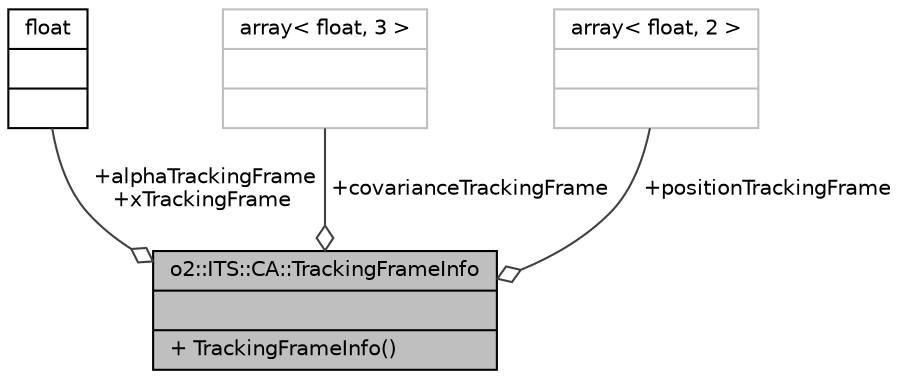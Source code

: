 digraph "o2::ITS::CA::TrackingFrameInfo"
{
 // INTERACTIVE_SVG=YES
  bgcolor="transparent";
  edge [fontname="Helvetica",fontsize="10",labelfontname="Helvetica",labelfontsize="10"];
  node [fontname="Helvetica",fontsize="10",shape=record];
  Node1 [label="{o2::ITS::CA::TrackingFrameInfo\n||+ TrackingFrameInfo()\l}",height=0.2,width=0.4,color="black", fillcolor="grey75", style="filled" fontcolor="black"];
  Node2 -> Node1 [color="grey25",fontsize="10",style="solid",label=" +alphaTrackingFrame\n+xTrackingFrame" ,arrowhead="odiamond",fontname="Helvetica"];
  Node2 [label="{float\n||}",height=0.2,width=0.4,color="black",URL="$d4/dc3/classfloat.html"];
  Node3 -> Node1 [color="grey25",fontsize="10",style="solid",label=" +covarianceTrackingFrame" ,arrowhead="odiamond",fontname="Helvetica"];
  Node3 [label="{array\< float, 3 \>\n||}",height=0.2,width=0.4,color="grey75"];
  Node4 -> Node1 [color="grey25",fontsize="10",style="solid",label=" +positionTrackingFrame" ,arrowhead="odiamond",fontname="Helvetica"];
  Node4 [label="{array\< float, 2 \>\n||}",height=0.2,width=0.4,color="grey75"];
}
